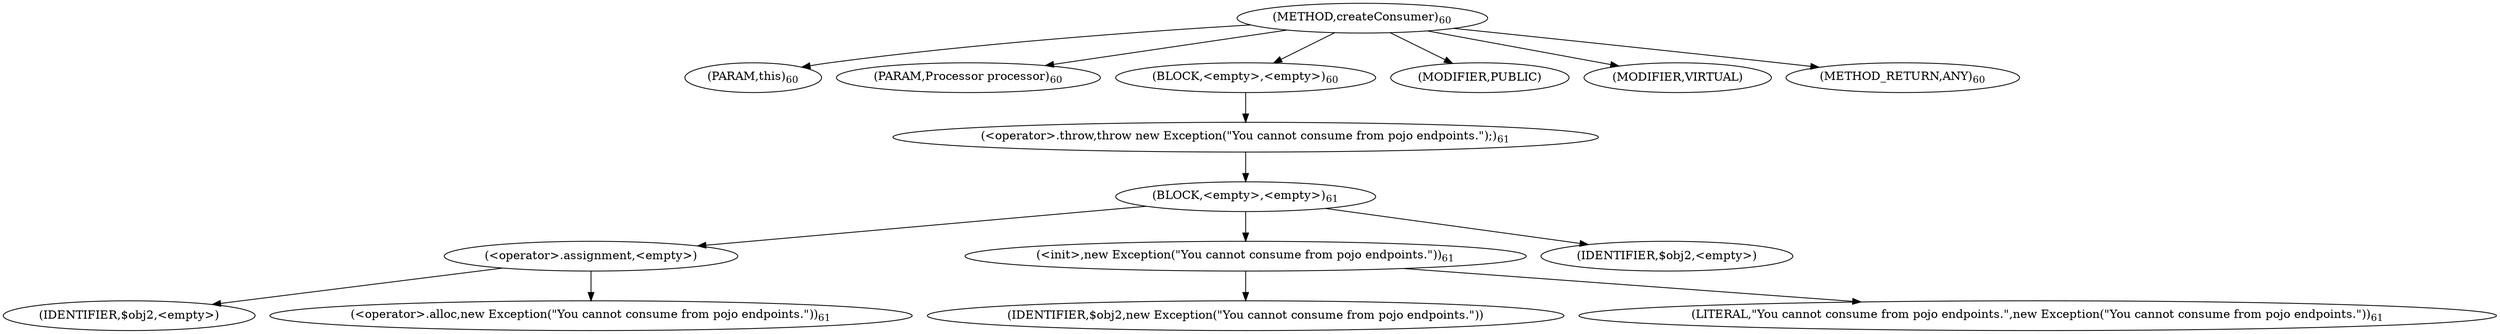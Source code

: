 digraph "createConsumer" {  
"69" [label = <(METHOD,createConsumer)<SUB>60</SUB>> ]
"70" [label = <(PARAM,this)<SUB>60</SUB>> ]
"71" [label = <(PARAM,Processor processor)<SUB>60</SUB>> ]
"72" [label = <(BLOCK,&lt;empty&gt;,&lt;empty&gt;)<SUB>60</SUB>> ]
"73" [label = <(&lt;operator&gt;.throw,throw new Exception(&quot;You cannot consume from pojo endpoints.&quot;);)<SUB>61</SUB>> ]
"74" [label = <(BLOCK,&lt;empty&gt;,&lt;empty&gt;)<SUB>61</SUB>> ]
"75" [label = <(&lt;operator&gt;.assignment,&lt;empty&gt;)> ]
"76" [label = <(IDENTIFIER,$obj2,&lt;empty&gt;)> ]
"77" [label = <(&lt;operator&gt;.alloc,new Exception(&quot;You cannot consume from pojo endpoints.&quot;))<SUB>61</SUB>> ]
"78" [label = <(&lt;init&gt;,new Exception(&quot;You cannot consume from pojo endpoints.&quot;))<SUB>61</SUB>> ]
"79" [label = <(IDENTIFIER,$obj2,new Exception(&quot;You cannot consume from pojo endpoints.&quot;))> ]
"80" [label = <(LITERAL,&quot;You cannot consume from pojo endpoints.&quot;,new Exception(&quot;You cannot consume from pojo endpoints.&quot;))<SUB>61</SUB>> ]
"81" [label = <(IDENTIFIER,$obj2,&lt;empty&gt;)> ]
"82" [label = <(MODIFIER,PUBLIC)> ]
"83" [label = <(MODIFIER,VIRTUAL)> ]
"84" [label = <(METHOD_RETURN,ANY)<SUB>60</SUB>> ]
  "69" -> "70" 
  "69" -> "71" 
  "69" -> "72" 
  "69" -> "82" 
  "69" -> "83" 
  "69" -> "84" 
  "72" -> "73" 
  "73" -> "74" 
  "74" -> "75" 
  "74" -> "78" 
  "74" -> "81" 
  "75" -> "76" 
  "75" -> "77" 
  "78" -> "79" 
  "78" -> "80" 
}
